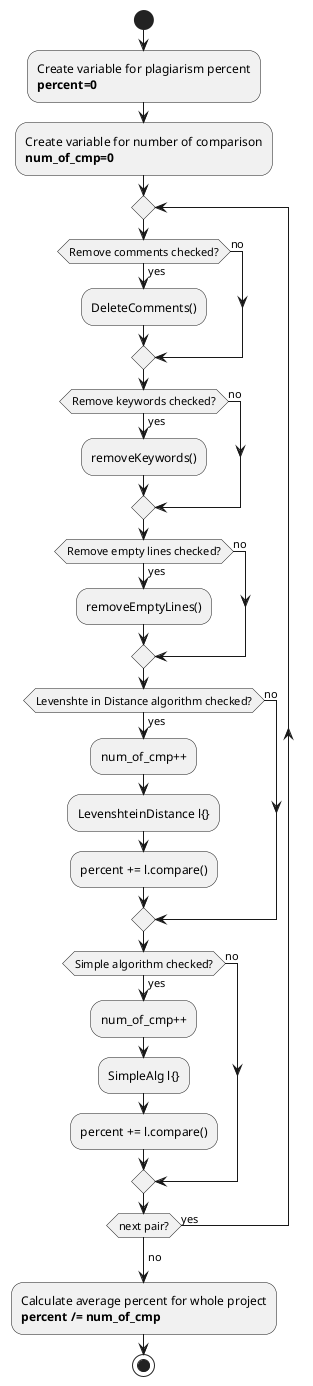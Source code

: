 @startuml

start 

:Create variable for plagiarism percent\n**percent=0**;
:Create variable for number of comparison\n**num_of_cmp=0**;

repeat

  	if (Remove comments checked?) is (yes) then
		:DeleteComments();
	else (no)
	endif

	if (Remove keywords checked?) is (yes) then
		:removeKeywords();
	else (no)
	endif

	if (Remove empty lines checked?) is (yes) then
		:removeEmptyLines();
	else (no)
	endif
    
    
    if (Levenshte in Distance algorithm checked?) is (yes) then
    	:num_of_cmp++;
		:LevenshteinDistance l{};
    	:percent += l.compare();
	else (no)
	endif
    
    if (Simple algorithm checked?) is (yes) then
    	:num_of_cmp++;
		:SimpleAlg l{};
    	:percent += l.compare();
	else (no)
	endif    
    
repeat while (next pair?) is (yes)
->no;

:Calculate average percent for whole project\n**percent /= num_of_cmp**;

stop
@enduml
